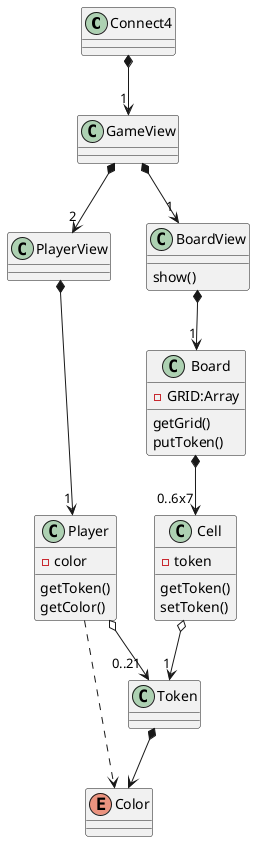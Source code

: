 @startuml
class Connect4
class Board{
    -GRID:Array
    getGrid()
    putToken()
}
class GameView {
}
class PlayerView {
}
class BoardView {
    show()
}
class Player {
    -color
    getToken()
    getColor()
}
class Cell {
    -token
    getToken()
    setToken()
}
class Token
enum Color{
}

Connect4 *--> "1" GameView
GameView *--> "2" PlayerView
GameView *--> "1" BoardView
PlayerView *--> "1" Player
BoardView *--> "1" Board
Token *--> Color
Player o--> "0..21" Token
Player ..> Color

Board *--> "0..6x7" Cell
Cell o--> "1" Token
@enduml